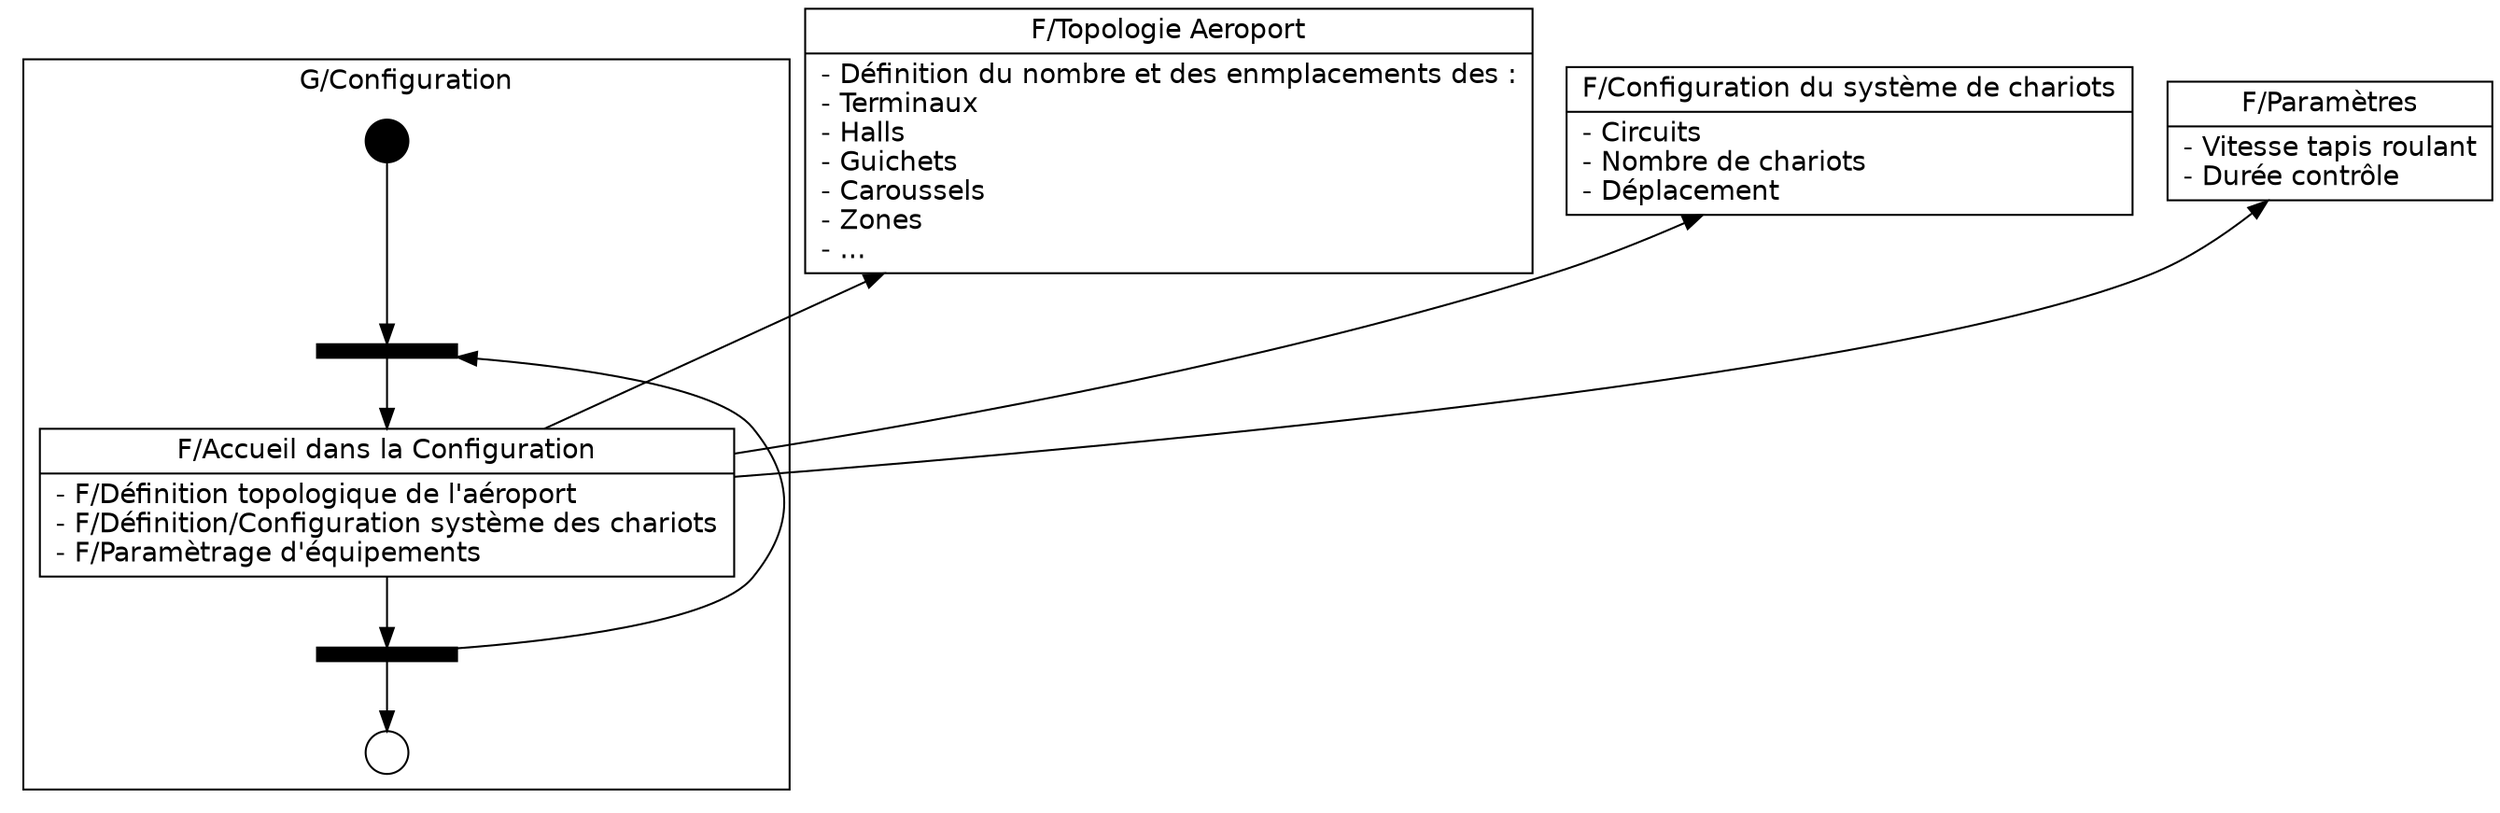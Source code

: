 digraph {
	
	fontname = "Bitstream Vera Sans"
	
	node [
		fontname = "Bitstream Vera Sans"
		shape = "record"
	]
	
	edge [
		fontname = "Bitstream Vera Sans"
	]

	subgraph clusterConfiguration {
		label = "G/Configuration"
		
		begin [
			label = ""
			shape = circle
			style = filled
			fillcolor = "#000000"
			fixedsize = true
			width = 0.3
		]

		end [
			label = ""
			shape = circle
			fixedsize = true
			width = 0.3
		]
				
		up [
			label = ""
			shape = rectangle
			style = filled
			fillcolor = "#000000"
			fixedsize = true
			width = 1
			height = 0.1
		]
	
		down [
			label = ""
			shape = rectangle
			style = filled
			fillcolor = "#000000"
			fixedsize = true
			width = 1
			height = 0.1
		]
		
		AccueilConfiguration [
			label = "{F/Accueil dans la Configuration|- F/Définition topologique de l'aéroport\l- F/Définition/Configuration système des chariots\l- F/Paramètrage d'équipements\l}"
		]
	}

	TopologieAeroport [
		label = "{F/Topologie Aeroport|- Définition du nombre et des enmplacements des :\l	- Terminaux\l	- Halls\l	- Guichets\l	- Caroussels\l	- Zones\l	- ... \l}"
	]

	ConfSystChar [
		label = "{F/Configuration du système de chariots|- Circuits\l- Nombre de chariots\l- Déplacement\l}"
	]

	Paramètres [
		label = "{F/Paramètres|- Vitesse tapis roulant\n- Durée contrôle\l}"
	]

	begin -> up
	
	up -> AccueilConfiguration -> down
	
	AccueilConfiguration -> TopologieAeroport [ constraint = false ]
	AccueilConfiguration -> ConfSystChar [ constraint = false ]
	AccueilConfiguration -> Paramètres [ constraint = false ]
	
	down -> up [ constraint = false ]
	down -> end
	
}